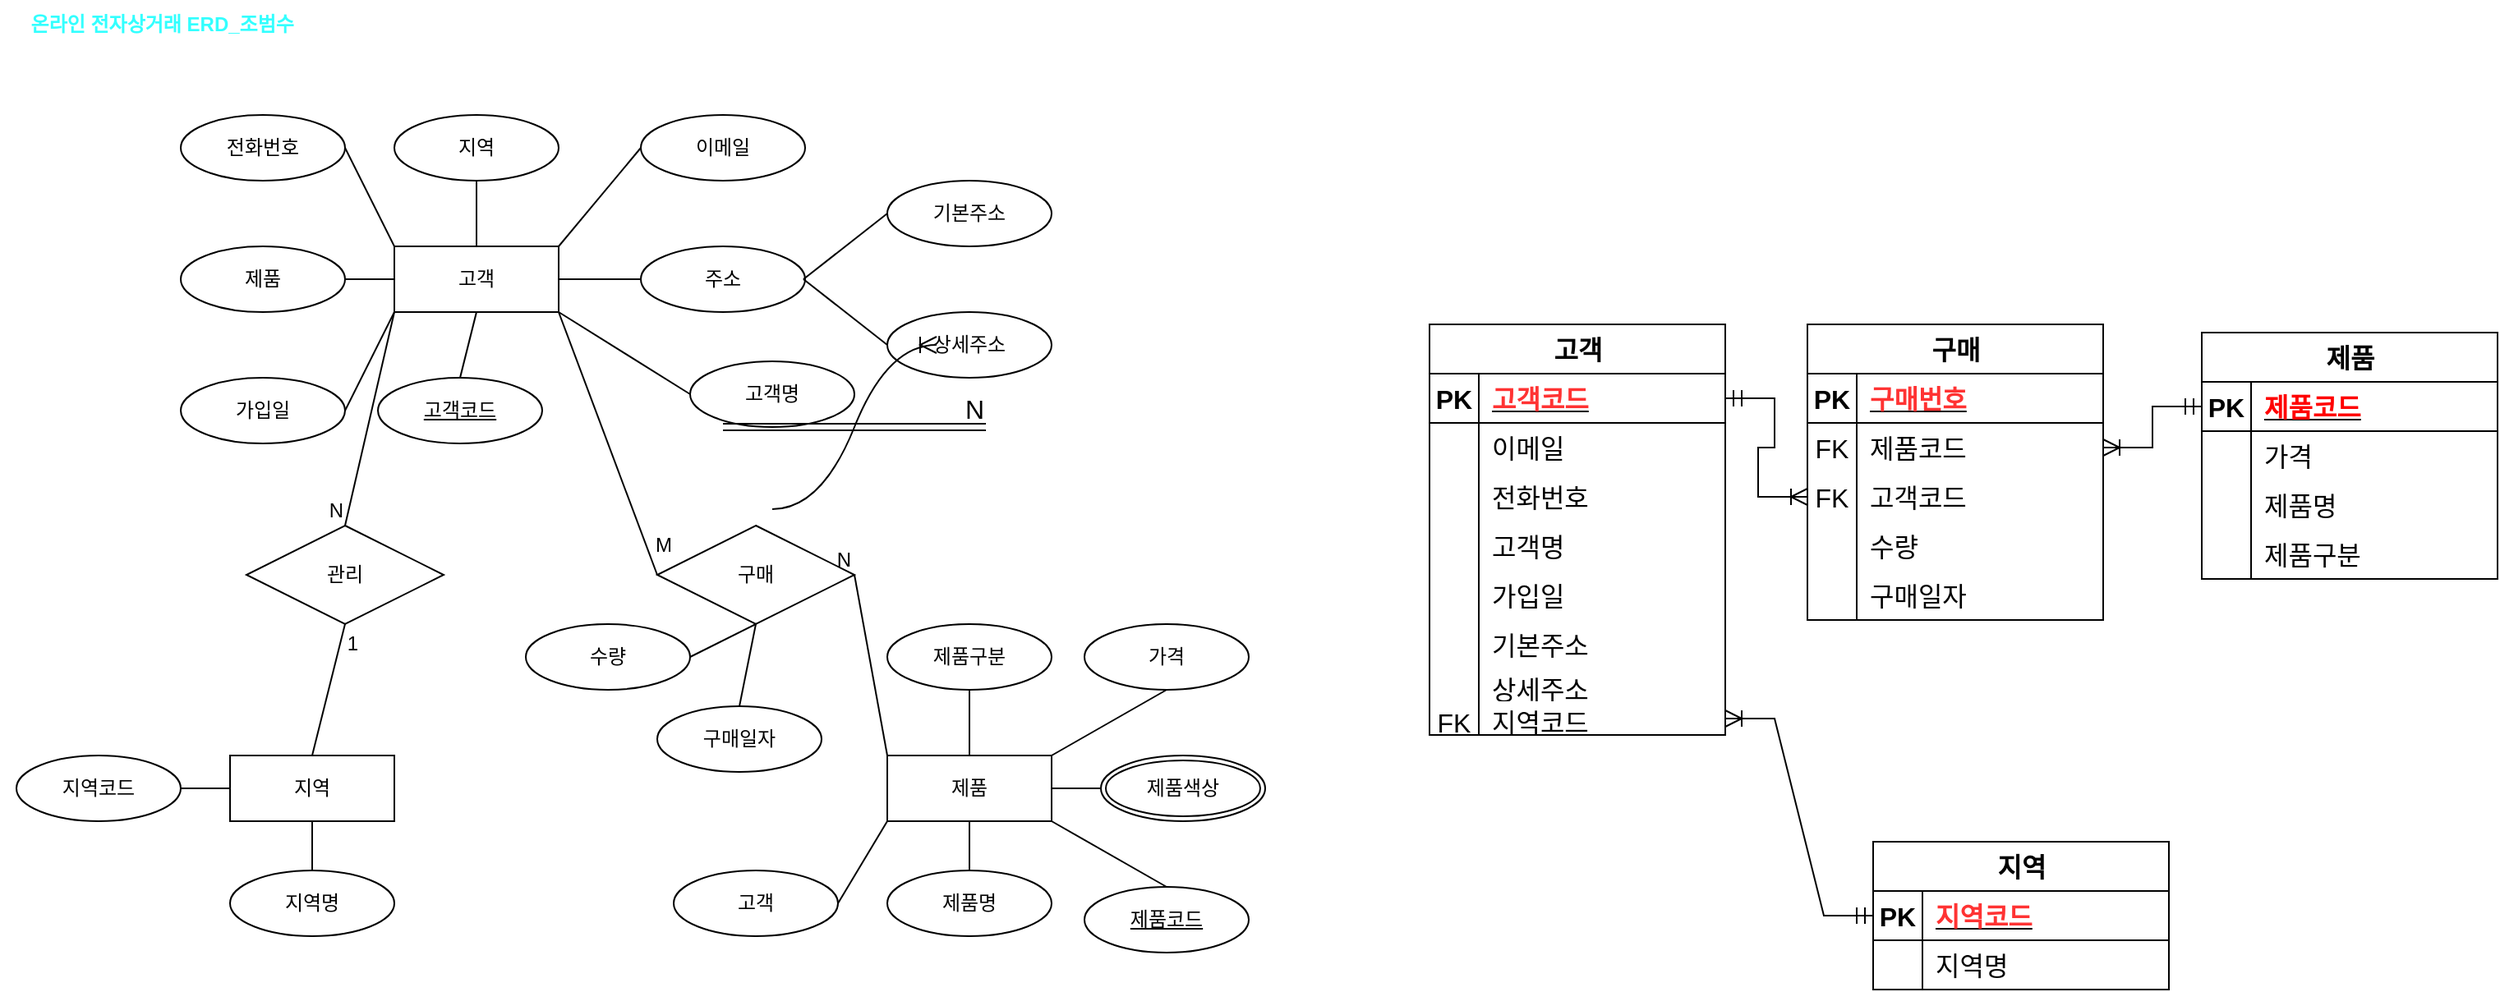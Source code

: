 <mxfile version="22.1.16" type="github">
  <diagram name="페이지-1" id="T6XdV0x8x1hEwgSM4rQ8">
    <mxGraphModel dx="874" dy="974" grid="1" gridSize="10" guides="1" tooltips="1" connect="1" arrows="1" fold="1" page="1" pageScale="1" pageWidth="1390" pageHeight="980" math="0" shadow="0">
      <root>
        <mxCell id="0" />
        <mxCell id="1" parent="0" />
        <mxCell id="AcpZplOeB1g9L8UyIjfG-28" value="제품" style="whiteSpace=wrap;html=1;align=center;" parent="1" vertex="1">
          <mxGeometry x="550" y="470" width="100" height="40" as="geometry" />
        </mxCell>
        <mxCell id="AcpZplOeB1g9L8UyIjfG-29" value="가입일" style="ellipse;whiteSpace=wrap;html=1;align=center;" parent="1" vertex="1">
          <mxGeometry x="120" y="240" width="100" height="40" as="geometry" />
        </mxCell>
        <mxCell id="AcpZplOeB1g9L8UyIjfG-31" value="고객" style="whiteSpace=wrap;html=1;align=center;" parent="1" vertex="1">
          <mxGeometry x="250" y="160" width="100" height="40" as="geometry" />
        </mxCell>
        <mxCell id="AcpZplOeB1g9L8UyIjfG-32" value="지역" style="whiteSpace=wrap;html=1;align=center;" parent="1" vertex="1">
          <mxGeometry x="150" y="470" width="100" height="40" as="geometry" />
        </mxCell>
        <mxCell id="AcpZplOeB1g9L8UyIjfG-39" value="주소" style="ellipse;whiteSpace=wrap;html=1;align=center;" parent="1" vertex="1">
          <mxGeometry x="400" y="160" width="100" height="40" as="geometry" />
        </mxCell>
        <mxCell id="AcpZplOeB1g9L8UyIjfG-40" value="이메일" style="ellipse;whiteSpace=wrap;html=1;align=center;" parent="1" vertex="1">
          <mxGeometry x="400" y="80" width="100" height="40" as="geometry" />
        </mxCell>
        <mxCell id="AcpZplOeB1g9L8UyIjfG-41" value="고객명" style="ellipse;whiteSpace=wrap;html=1;align=center;" parent="1" vertex="1">
          <mxGeometry x="430" y="230" width="100" height="40" as="geometry" />
        </mxCell>
        <mxCell id="AcpZplOeB1g9L8UyIjfG-43" value="전화번호" style="ellipse;whiteSpace=wrap;html=1;align=center;" parent="1" vertex="1">
          <mxGeometry x="120" y="80" width="100" height="40" as="geometry" />
        </mxCell>
        <mxCell id="AcpZplOeB1g9L8UyIjfG-46" value="제품명" style="ellipse;whiteSpace=wrap;html=1;align=center;" parent="1" vertex="1">
          <mxGeometry x="550" y="540" width="100" height="40" as="geometry" />
        </mxCell>
        <mxCell id="AcpZplOeB1g9L8UyIjfG-47" value="제품구분" style="ellipse;whiteSpace=wrap;html=1;align=center;" parent="1" vertex="1">
          <mxGeometry x="550" y="390" width="100" height="40" as="geometry" />
        </mxCell>
        <mxCell id="AcpZplOeB1g9L8UyIjfG-49" value="지역코드" style="ellipse;whiteSpace=wrap;html=1;align=center;" parent="1" vertex="1">
          <mxGeometry x="20" y="470" width="100" height="40" as="geometry" />
        </mxCell>
        <mxCell id="AcpZplOeB1g9L8UyIjfG-50" value="지역명" style="ellipse;whiteSpace=wrap;html=1;align=center;" parent="1" vertex="1">
          <mxGeometry x="150" y="540" width="100" height="40" as="geometry" />
        </mxCell>
        <mxCell id="AcpZplOeB1g9L8UyIjfG-51" value="고객코드" style="ellipse;whiteSpace=wrap;html=1;align=center;fontStyle=4;" parent="1" vertex="1">
          <mxGeometry x="240" y="240" width="100" height="40" as="geometry" />
        </mxCell>
        <mxCell id="AcpZplOeB1g9L8UyIjfG-53" value="제품코드" style="ellipse;whiteSpace=wrap;html=1;align=center;fontStyle=4;" parent="1" vertex="1">
          <mxGeometry x="670" y="550" width="100" height="40" as="geometry" />
        </mxCell>
        <mxCell id="AcpZplOeB1g9L8UyIjfG-54" value="상세주소" style="ellipse;whiteSpace=wrap;html=1;align=center;" parent="1" vertex="1">
          <mxGeometry x="550" y="200" width="100" height="40" as="geometry" />
        </mxCell>
        <mxCell id="AcpZplOeB1g9L8UyIjfG-55" value="기본주소" style="ellipse;whiteSpace=wrap;html=1;align=center;" parent="1" vertex="1">
          <mxGeometry x="550" y="120" width="100" height="40" as="geometry" />
        </mxCell>
        <mxCell id="AcpZplOeB1g9L8UyIjfG-58" value="" style="endArrow=none;html=1;rounded=0;entryX=0;entryY=0.5;entryDx=0;entryDy=0;" parent="1" target="AcpZplOeB1g9L8UyIjfG-40" edge="1">
          <mxGeometry width="50" height="50" relative="1" as="geometry">
            <mxPoint x="350" y="160" as="sourcePoint" />
            <mxPoint x="400" y="110" as="targetPoint" />
          </mxGeometry>
        </mxCell>
        <mxCell id="AcpZplOeB1g9L8UyIjfG-60" value="" style="endArrow=none;html=1;rounded=0;entryX=0;entryY=0.5;entryDx=0;entryDy=0;" parent="1" target="AcpZplOeB1g9L8UyIjfG-55" edge="1">
          <mxGeometry width="50" height="50" relative="1" as="geometry">
            <mxPoint x="499" y="180" as="sourcePoint" />
            <mxPoint x="549" y="130" as="targetPoint" />
          </mxGeometry>
        </mxCell>
        <mxCell id="AcpZplOeB1g9L8UyIjfG-61" value="" style="endArrow=none;html=1;rounded=0;entryX=0;entryY=0.5;entryDx=0;entryDy=0;" parent="1" target="AcpZplOeB1g9L8UyIjfG-54" edge="1">
          <mxGeometry width="50" height="50" relative="1" as="geometry">
            <mxPoint x="499" y="180" as="sourcePoint" />
            <mxPoint x="549" y="130" as="targetPoint" />
          </mxGeometry>
        </mxCell>
        <mxCell id="AcpZplOeB1g9L8UyIjfG-62" value="" style="endArrow=none;html=1;rounded=0;entryX=0;entryY=0.5;entryDx=0;entryDy=0;" parent="1" target="AcpZplOeB1g9L8UyIjfG-41" edge="1">
          <mxGeometry width="50" height="50" relative="1" as="geometry">
            <mxPoint x="350" y="200" as="sourcePoint" />
            <mxPoint x="400" y="150" as="targetPoint" />
          </mxGeometry>
        </mxCell>
        <mxCell id="AcpZplOeB1g9L8UyIjfG-63" value="" style="endArrow=none;html=1;rounded=0;exitX=0.5;exitY=0;exitDx=0;exitDy=0;" parent="1" source="AcpZplOeB1g9L8UyIjfG-51" edge="1">
          <mxGeometry width="50" height="50" relative="1" as="geometry">
            <mxPoint x="250" y="250" as="sourcePoint" />
            <mxPoint x="300" y="200" as="targetPoint" />
          </mxGeometry>
        </mxCell>
        <mxCell id="AcpZplOeB1g9L8UyIjfG-64" value="" style="endArrow=none;html=1;rounded=0;entryX=0;entryY=0.5;entryDx=0;entryDy=0;" parent="1" target="AcpZplOeB1g9L8UyIjfG-39" edge="1">
          <mxGeometry width="50" height="50" relative="1" as="geometry">
            <mxPoint x="350" y="180" as="sourcePoint" />
            <mxPoint x="350" y="110" as="targetPoint" />
          </mxGeometry>
        </mxCell>
        <mxCell id="AcpZplOeB1g9L8UyIjfG-65" value="" style="endArrow=none;html=1;rounded=0;exitX=1;exitY=0.5;exitDx=0;exitDy=0;" parent="1" source="AcpZplOeB1g9L8UyIjfG-29" edge="1">
          <mxGeometry width="50" height="50" relative="1" as="geometry">
            <mxPoint x="200" y="250" as="sourcePoint" />
            <mxPoint x="250" y="200" as="targetPoint" />
          </mxGeometry>
        </mxCell>
        <mxCell id="AcpZplOeB1g9L8UyIjfG-66" value="" style="endArrow=none;html=1;rounded=0;entryX=1;entryY=0.5;entryDx=0;entryDy=0;" parent="1" target="AcpZplOeB1g9L8UyIjfG-43" edge="1">
          <mxGeometry width="50" height="50" relative="1" as="geometry">
            <mxPoint x="250" y="160" as="sourcePoint" />
            <mxPoint x="240" y="130" as="targetPoint" />
          </mxGeometry>
        </mxCell>
        <mxCell id="AcpZplOeB1g9L8UyIjfG-67" value="" style="endArrow=none;html=1;rounded=0;entryX=0;entryY=0.5;entryDx=0;entryDy=0;" parent="1" target="AcpZplOeB1g9L8UyIjfG-32" edge="1">
          <mxGeometry width="50" height="50" relative="1" as="geometry">
            <mxPoint x="120" y="490" as="sourcePoint" />
            <mxPoint x="170" y="440" as="targetPoint" />
          </mxGeometry>
        </mxCell>
        <mxCell id="AcpZplOeB1g9L8UyIjfG-68" value="" style="endArrow=none;html=1;rounded=0;entryX=0.5;entryY=1;entryDx=0;entryDy=0;" parent="1" target="AcpZplOeB1g9L8UyIjfG-32" edge="1">
          <mxGeometry width="50" height="50" relative="1" as="geometry">
            <mxPoint x="200" y="540" as="sourcePoint" />
            <mxPoint x="250" y="490" as="targetPoint" />
          </mxGeometry>
        </mxCell>
        <mxCell id="AcpZplOeB1g9L8UyIjfG-69" value="" style="endArrow=none;html=1;rounded=0;exitX=0.5;exitY=0;exitDx=0;exitDy=0;" parent="1" source="AcpZplOeB1g9L8UyIjfG-28" edge="1">
          <mxGeometry width="50" height="50" relative="1" as="geometry">
            <mxPoint x="550" y="480" as="sourcePoint" />
            <mxPoint x="600" y="430" as="targetPoint" />
          </mxGeometry>
        </mxCell>
        <mxCell id="AcpZplOeB1g9L8UyIjfG-70" value="" style="endArrow=none;html=1;rounded=0;exitX=0.5;exitY=0;exitDx=0;exitDy=0;" parent="1" source="AcpZplOeB1g9L8UyIjfG-46" edge="1">
          <mxGeometry width="50" height="50" relative="1" as="geometry">
            <mxPoint x="550" y="560" as="sourcePoint" />
            <mxPoint x="600" y="510" as="targetPoint" />
          </mxGeometry>
        </mxCell>
        <mxCell id="AcpZplOeB1g9L8UyIjfG-71" value="" style="endArrow=none;html=1;rounded=0;exitX=0.5;exitY=0;exitDx=0;exitDy=0;entryX=1;entryY=1;entryDx=0;entryDy=0;" parent="1" source="AcpZplOeB1g9L8UyIjfG-53" target="AcpZplOeB1g9L8UyIjfG-28" edge="1">
          <mxGeometry width="50" height="50" relative="1" as="geometry">
            <mxPoint x="500" y="540" as="sourcePoint" />
            <mxPoint x="550" y="490" as="targetPoint" />
          </mxGeometry>
        </mxCell>
        <mxCell id="AcpZplOeB1g9L8UyIjfG-72" value="" style="endArrow=none;html=1;rounded=0;entryX=0;entryY=0.5;entryDx=0;entryDy=0;" parent="1" edge="1">
          <mxGeometry width="50" height="50" relative="1" as="geometry">
            <mxPoint x="650" y="490" as="sourcePoint" />
            <mxPoint x="680" y="490" as="targetPoint" />
          </mxGeometry>
        </mxCell>
        <mxCell id="AcpZplOeB1g9L8UyIjfG-73" value="고객" style="ellipse;whiteSpace=wrap;html=1;align=center;" parent="1" vertex="1">
          <mxGeometry x="420" y="540" width="100" height="40" as="geometry" />
        </mxCell>
        <mxCell id="AcpZplOeB1g9L8UyIjfG-74" value="가격" style="ellipse;whiteSpace=wrap;html=1;align=center;" parent="1" vertex="1">
          <mxGeometry x="670" y="390" width="100" height="40" as="geometry" />
        </mxCell>
        <mxCell id="AcpZplOeB1g9L8UyIjfG-75" value="" style="endArrow=none;html=1;rounded=0;exitX=1;exitY=0.5;exitDx=0;exitDy=0;" parent="1" source="AcpZplOeB1g9L8UyIjfG-73" edge="1">
          <mxGeometry width="50" height="50" relative="1" as="geometry">
            <mxPoint x="500" y="560" as="sourcePoint" />
            <mxPoint x="550" y="510" as="targetPoint" />
          </mxGeometry>
        </mxCell>
        <mxCell id="AcpZplOeB1g9L8UyIjfG-76" value="" style="endArrow=none;html=1;rounded=0;entryX=0.5;entryY=1;entryDx=0;entryDy=0;" parent="1" target="AcpZplOeB1g9L8UyIjfG-74" edge="1">
          <mxGeometry width="50" height="50" relative="1" as="geometry">
            <mxPoint x="650" y="470" as="sourcePoint" />
            <mxPoint x="700" y="420" as="targetPoint" />
          </mxGeometry>
        </mxCell>
        <mxCell id="AcpZplOeB1g9L8UyIjfG-77" value="제품" style="ellipse;whiteSpace=wrap;html=1;align=center;" parent="1" vertex="1">
          <mxGeometry x="120" y="160" width="100" height="40" as="geometry" />
        </mxCell>
        <mxCell id="AcpZplOeB1g9L8UyIjfG-78" value="" style="endArrow=none;html=1;rounded=0;entryX=0;entryY=0.5;entryDx=0;entryDy=0;exitX=1;exitY=0.5;exitDx=0;exitDy=0;" parent="1" source="AcpZplOeB1g9L8UyIjfG-77" target="AcpZplOeB1g9L8UyIjfG-31" edge="1">
          <mxGeometry width="50" height="50" relative="1" as="geometry">
            <mxPoint x="490" y="410" as="sourcePoint" />
            <mxPoint x="540" y="360" as="targetPoint" />
          </mxGeometry>
        </mxCell>
        <mxCell id="AcpZplOeB1g9L8UyIjfG-79" value="제품색상" style="ellipse;shape=doubleEllipse;margin=3;whiteSpace=wrap;html=1;align=center;" parent="1" vertex="1">
          <mxGeometry x="680" y="470" width="100" height="40" as="geometry" />
        </mxCell>
        <mxCell id="AcpZplOeB1g9L8UyIjfG-80" value="" style="endArrow=none;html=1;rounded=0;entryX=0.5;entryY=1;entryDx=0;entryDy=0;" parent="1" target="AcpZplOeB1g9L8UyIjfG-38" edge="1">
          <mxGeometry width="50" height="50" relative="1" as="geometry">
            <mxPoint x="300" y="160" as="sourcePoint" />
            <mxPoint x="300" y="120" as="targetPoint" />
          </mxGeometry>
        </mxCell>
        <mxCell id="AcpZplOeB1g9L8UyIjfG-38" value="지역" style="ellipse;whiteSpace=wrap;html=1;align=center;" parent="1" vertex="1">
          <mxGeometry x="250" y="80" width="100" height="40" as="geometry" />
        </mxCell>
        <mxCell id="AcpZplOeB1g9L8UyIjfG-81" value="구매" style="shape=rhombus;perimeter=rhombusPerimeter;whiteSpace=wrap;html=1;align=center;" parent="1" vertex="1">
          <mxGeometry x="410" y="330" width="120" height="60" as="geometry" />
        </mxCell>
        <mxCell id="AcpZplOeB1g9L8UyIjfG-89" value="관리" style="shape=rhombus;perimeter=rhombusPerimeter;whiteSpace=wrap;html=1;align=center;" parent="1" vertex="1">
          <mxGeometry x="160" y="330" width="120" height="60" as="geometry" />
        </mxCell>
        <mxCell id="AcpZplOeB1g9L8UyIjfG-90" value="" style="endArrow=none;html=1;rounded=0;entryX=0.5;entryY=0;entryDx=0;entryDy=0;" parent="1" edge="1">
          <mxGeometry relative="1" as="geometry">
            <mxPoint x="350" y="200" as="sourcePoint" />
            <mxPoint x="410" y="360" as="targetPoint" />
          </mxGeometry>
        </mxCell>
        <mxCell id="AcpZplOeB1g9L8UyIjfG-91" value="M" style="resizable=0;html=1;whiteSpace=wrap;align=right;verticalAlign=bottom;" parent="AcpZplOeB1g9L8UyIjfG-90" connectable="0" vertex="1">
          <mxGeometry x="1" relative="1" as="geometry">
            <mxPoint x="10" y="-10" as="offset" />
          </mxGeometry>
        </mxCell>
        <mxCell id="AcpZplOeB1g9L8UyIjfG-93" value="" style="endArrow=none;html=1;rounded=0;entryX=1;entryY=0.5;entryDx=0;entryDy=0;exitX=0;exitY=0;exitDx=0;exitDy=0;" parent="1" source="AcpZplOeB1g9L8UyIjfG-28" target="AcpZplOeB1g9L8UyIjfG-81" edge="1">
          <mxGeometry relative="1" as="geometry">
            <mxPoint x="360" y="440" as="sourcePoint" />
            <mxPoint x="520" y="440" as="targetPoint" />
          </mxGeometry>
        </mxCell>
        <mxCell id="AcpZplOeB1g9L8UyIjfG-94" value="N" style="resizable=0;html=1;whiteSpace=wrap;align=right;verticalAlign=bottom;" parent="AcpZplOeB1g9L8UyIjfG-93" connectable="0" vertex="1">
          <mxGeometry x="1" relative="1" as="geometry" />
        </mxCell>
        <mxCell id="AcpZplOeB1g9L8UyIjfG-96" value="" style="endArrow=none;html=1;rounded=0;exitX=0.5;exitY=1;exitDx=0;exitDy=0;entryX=0.5;entryY=0;entryDx=0;entryDy=0;" parent="1" source="AcpZplOeB1g9L8UyIjfG-89" target="AcpZplOeB1g9L8UyIjfG-32" edge="1">
          <mxGeometry relative="1" as="geometry">
            <mxPoint x="290" y="440" as="sourcePoint" />
            <mxPoint x="450" y="440" as="targetPoint" />
          </mxGeometry>
        </mxCell>
        <mxCell id="AcpZplOeB1g9L8UyIjfG-97" value="1" style="resizable=0;html=1;whiteSpace=wrap;align=right;verticalAlign=bottom;" parent="AcpZplOeB1g9L8UyIjfG-96" connectable="0" vertex="1">
          <mxGeometry x="1" relative="1" as="geometry">
            <mxPoint x="30" y="-60" as="offset" />
          </mxGeometry>
        </mxCell>
        <mxCell id="AcpZplOeB1g9L8UyIjfG-100" value="" style="endArrow=none;html=1;rounded=0;exitX=0.5;exitY=0;exitDx=0;exitDy=0;entryX=0;entryY=1;entryDx=0;entryDy=0;" parent="1" source="AcpZplOeB1g9L8UyIjfG-89" target="AcpZplOeB1g9L8UyIjfG-31" edge="1">
          <mxGeometry relative="1" as="geometry">
            <mxPoint x="290" y="440" as="sourcePoint" />
            <mxPoint x="450" y="440" as="targetPoint" />
          </mxGeometry>
        </mxCell>
        <mxCell id="AcpZplOeB1g9L8UyIjfG-101" value="N" style="resizable=0;html=1;whiteSpace=wrap;align=right;verticalAlign=bottom;" parent="AcpZplOeB1g9L8UyIjfG-100" connectable="0" vertex="1">
          <mxGeometry x="1" relative="1" as="geometry">
            <mxPoint x="-30" y="130" as="offset" />
          </mxGeometry>
        </mxCell>
        <mxCell id="AcpZplOeB1g9L8UyIjfG-102" value="구매일자" style="ellipse;whiteSpace=wrap;html=1;align=center;" parent="1" vertex="1">
          <mxGeometry x="410" y="440" width="100" height="40" as="geometry" />
        </mxCell>
        <mxCell id="AcpZplOeB1g9L8UyIjfG-106" style="edgeStyle=orthogonalEdgeStyle;rounded=0;orthogonalLoop=1;jettySize=auto;html=1;exitX=0.5;exitY=1;exitDx=0;exitDy=0;" parent="1" source="AcpZplOeB1g9L8UyIjfG-103" edge="1">
          <mxGeometry relative="1" as="geometry">
            <mxPoint x="380" y="430" as="targetPoint" />
          </mxGeometry>
        </mxCell>
        <mxCell id="AcpZplOeB1g9L8UyIjfG-103" value="수량" style="ellipse;whiteSpace=wrap;html=1;align=center;" parent="1" vertex="1">
          <mxGeometry x="330" y="390" width="100" height="40" as="geometry" />
        </mxCell>
        <mxCell id="AcpZplOeB1g9L8UyIjfG-104" value="" style="endArrow=none;html=1;rounded=0;entryX=0.5;entryY=1;entryDx=0;entryDy=0;exitX=1;exitY=0.5;exitDx=0;exitDy=0;" parent="1" source="AcpZplOeB1g9L8UyIjfG-103" target="AcpZplOeB1g9L8UyIjfG-81" edge="1">
          <mxGeometry width="50" height="50" relative="1" as="geometry">
            <mxPoint x="420" y="400" as="sourcePoint" />
            <mxPoint x="460" y="410" as="targetPoint" />
          </mxGeometry>
        </mxCell>
        <mxCell id="AcpZplOeB1g9L8UyIjfG-105" value="" style="endArrow=none;html=1;rounded=0;exitX=0.5;exitY=0;exitDx=0;exitDy=0;" parent="1" source="AcpZplOeB1g9L8UyIjfG-102" edge="1">
          <mxGeometry width="50" height="50" relative="1" as="geometry">
            <mxPoint x="430" y="410" as="sourcePoint" />
            <mxPoint x="470" y="390" as="targetPoint" />
          </mxGeometry>
        </mxCell>
        <mxCell id="AcpZplOeB1g9L8UyIjfG-108" value="" style="resizable=0;html=1;whiteSpace=wrap;align=right;verticalAlign=bottom;" parent="1" connectable="0" vertex="1">
          <mxGeometry x="259.996" y="339.996" as="geometry">
            <mxPoint x="-206" y="-234" as="offset" />
          </mxGeometry>
        </mxCell>
        <mxCell id="AcpZplOeB1g9L8UyIjfG-109" value="&lt;b&gt;&lt;font color=&quot;#33ffff&quot;&gt;온라인 전자상거래 ERD_조범수&amp;nbsp;&lt;/font&gt;&lt;/b&gt;" style="text;html=1;align=center;verticalAlign=middle;resizable=0;points=[];autosize=1;strokeColor=none;fillColor=none;" parent="1" vertex="1">
          <mxGeometry x="10" y="10" width="200" height="30" as="geometry" />
        </mxCell>
        <mxCell id="ezrU08nuB66AEn2tiLmI-1" value="고객" style="shape=table;startSize=30;container=1;collapsible=1;childLayout=tableLayout;fixedRows=1;rowLines=0;fontStyle=1;align=center;resizeLast=1;html=1;fontSize=16;" vertex="1" parent="1">
          <mxGeometry x="880" y="207.5" width="180" height="250" as="geometry" />
        </mxCell>
        <mxCell id="ezrU08nuB66AEn2tiLmI-2" value="" style="shape=tableRow;horizontal=0;startSize=0;swimlaneHead=0;swimlaneBody=0;fillColor=none;collapsible=0;dropTarget=0;points=[[0,0.5],[1,0.5]];portConstraint=eastwest;top=0;left=0;right=0;bottom=1;fontSize=16;" vertex="1" parent="ezrU08nuB66AEn2tiLmI-1">
          <mxGeometry y="30" width="180" height="30" as="geometry" />
        </mxCell>
        <mxCell id="ezrU08nuB66AEn2tiLmI-3" value="PK" style="shape=partialRectangle;connectable=0;fillColor=none;top=0;left=0;bottom=0;right=0;fontStyle=1;overflow=hidden;whiteSpace=wrap;html=1;fontSize=16;" vertex="1" parent="ezrU08nuB66AEn2tiLmI-2">
          <mxGeometry width="30" height="30" as="geometry">
            <mxRectangle width="30" height="30" as="alternateBounds" />
          </mxGeometry>
        </mxCell>
        <mxCell id="ezrU08nuB66AEn2tiLmI-4" value="&lt;font color=&quot;#ff3333&quot;&gt;고객코드&lt;/font&gt;" style="shape=partialRectangle;connectable=0;fillColor=none;top=0;left=0;bottom=0;right=0;align=left;spacingLeft=6;fontStyle=5;overflow=hidden;whiteSpace=wrap;html=1;fontSize=16;" vertex="1" parent="ezrU08nuB66AEn2tiLmI-2">
          <mxGeometry x="30" width="150" height="30" as="geometry">
            <mxRectangle width="150" height="30" as="alternateBounds" />
          </mxGeometry>
        </mxCell>
        <mxCell id="ezrU08nuB66AEn2tiLmI-5" value="" style="shape=tableRow;horizontal=0;startSize=0;swimlaneHead=0;swimlaneBody=0;fillColor=none;collapsible=0;dropTarget=0;points=[[0,0.5],[1,0.5]];portConstraint=eastwest;top=0;left=0;right=0;bottom=0;fontSize=16;" vertex="1" parent="ezrU08nuB66AEn2tiLmI-1">
          <mxGeometry y="60" width="180" height="30" as="geometry" />
        </mxCell>
        <mxCell id="ezrU08nuB66AEn2tiLmI-6" value="" style="shape=partialRectangle;connectable=0;fillColor=none;top=0;left=0;bottom=0;right=0;editable=1;overflow=hidden;whiteSpace=wrap;html=1;fontSize=16;" vertex="1" parent="ezrU08nuB66AEn2tiLmI-5">
          <mxGeometry width="30" height="30" as="geometry">
            <mxRectangle width="30" height="30" as="alternateBounds" />
          </mxGeometry>
        </mxCell>
        <mxCell id="ezrU08nuB66AEn2tiLmI-7" value="이메일" style="shape=partialRectangle;connectable=0;fillColor=none;top=0;left=0;bottom=0;right=0;align=left;spacingLeft=6;overflow=hidden;whiteSpace=wrap;html=1;fontSize=16;" vertex="1" parent="ezrU08nuB66AEn2tiLmI-5">
          <mxGeometry x="30" width="150" height="30" as="geometry">
            <mxRectangle width="150" height="30" as="alternateBounds" />
          </mxGeometry>
        </mxCell>
        <mxCell id="ezrU08nuB66AEn2tiLmI-8" value="" style="shape=tableRow;horizontal=0;startSize=0;swimlaneHead=0;swimlaneBody=0;fillColor=none;collapsible=0;dropTarget=0;points=[[0,0.5],[1,0.5]];portConstraint=eastwest;top=0;left=0;right=0;bottom=0;fontSize=16;" vertex="1" parent="ezrU08nuB66AEn2tiLmI-1">
          <mxGeometry y="90" width="180" height="30" as="geometry" />
        </mxCell>
        <mxCell id="ezrU08nuB66AEn2tiLmI-9" value="" style="shape=partialRectangle;connectable=0;fillColor=none;top=0;left=0;bottom=0;right=0;editable=1;overflow=hidden;whiteSpace=wrap;html=1;fontSize=16;" vertex="1" parent="ezrU08nuB66AEn2tiLmI-8">
          <mxGeometry width="30" height="30" as="geometry">
            <mxRectangle width="30" height="30" as="alternateBounds" />
          </mxGeometry>
        </mxCell>
        <mxCell id="ezrU08nuB66AEn2tiLmI-10" value="전화번호" style="shape=partialRectangle;connectable=0;fillColor=none;top=0;left=0;bottom=0;right=0;align=left;spacingLeft=6;overflow=hidden;whiteSpace=wrap;html=1;fontSize=16;" vertex="1" parent="ezrU08nuB66AEn2tiLmI-8">
          <mxGeometry x="30" width="150" height="30" as="geometry">
            <mxRectangle width="150" height="30" as="alternateBounds" />
          </mxGeometry>
        </mxCell>
        <mxCell id="ezrU08nuB66AEn2tiLmI-11" value="" style="shape=tableRow;horizontal=0;startSize=0;swimlaneHead=0;swimlaneBody=0;fillColor=none;collapsible=0;dropTarget=0;points=[[0,0.5],[1,0.5]];portConstraint=eastwest;top=0;left=0;right=0;bottom=0;fontSize=16;" vertex="1" parent="ezrU08nuB66AEn2tiLmI-1">
          <mxGeometry y="120" width="180" height="30" as="geometry" />
        </mxCell>
        <mxCell id="ezrU08nuB66AEn2tiLmI-12" value="" style="shape=partialRectangle;connectable=0;fillColor=none;top=0;left=0;bottom=0;right=0;editable=1;overflow=hidden;whiteSpace=wrap;html=1;fontSize=16;" vertex="1" parent="ezrU08nuB66AEn2tiLmI-11">
          <mxGeometry width="30" height="30" as="geometry">
            <mxRectangle width="30" height="30" as="alternateBounds" />
          </mxGeometry>
        </mxCell>
        <mxCell id="ezrU08nuB66AEn2tiLmI-13" value="고객명" style="shape=partialRectangle;connectable=0;fillColor=none;top=0;left=0;bottom=0;right=0;align=left;spacingLeft=6;overflow=hidden;whiteSpace=wrap;html=1;fontSize=16;" vertex="1" parent="ezrU08nuB66AEn2tiLmI-11">
          <mxGeometry x="30" width="150" height="30" as="geometry">
            <mxRectangle width="150" height="30" as="alternateBounds" />
          </mxGeometry>
        </mxCell>
        <mxCell id="ezrU08nuB66AEn2tiLmI-27" value="" style="shape=tableRow;horizontal=0;startSize=0;swimlaneHead=0;swimlaneBody=0;fillColor=none;collapsible=0;dropTarget=0;points=[[0,0.5],[1,0.5]];portConstraint=eastwest;top=0;left=0;right=0;bottom=0;fontSize=16;" vertex="1" parent="ezrU08nuB66AEn2tiLmI-1">
          <mxGeometry y="150" width="180" height="30" as="geometry" />
        </mxCell>
        <mxCell id="ezrU08nuB66AEn2tiLmI-28" value="" style="shape=partialRectangle;connectable=0;fillColor=none;top=0;left=0;bottom=0;right=0;editable=1;overflow=hidden;whiteSpace=wrap;html=1;fontSize=16;" vertex="1" parent="ezrU08nuB66AEn2tiLmI-27">
          <mxGeometry width="30" height="30" as="geometry">
            <mxRectangle width="30" height="30" as="alternateBounds" />
          </mxGeometry>
        </mxCell>
        <mxCell id="ezrU08nuB66AEn2tiLmI-29" value="가입일" style="shape=partialRectangle;connectable=0;fillColor=none;top=0;left=0;bottom=0;right=0;align=left;spacingLeft=6;overflow=hidden;whiteSpace=wrap;html=1;fontSize=16;" vertex="1" parent="ezrU08nuB66AEn2tiLmI-27">
          <mxGeometry x="30" width="150" height="30" as="geometry">
            <mxRectangle width="150" height="30" as="alternateBounds" />
          </mxGeometry>
        </mxCell>
        <mxCell id="ezrU08nuB66AEn2tiLmI-30" value="" style="shape=tableRow;horizontal=0;startSize=0;swimlaneHead=0;swimlaneBody=0;fillColor=none;collapsible=0;dropTarget=0;points=[[0,0.5],[1,0.5]];portConstraint=eastwest;top=0;left=0;right=0;bottom=0;fontSize=16;" vertex="1" parent="ezrU08nuB66AEn2tiLmI-1">
          <mxGeometry y="180" width="180" height="30" as="geometry" />
        </mxCell>
        <mxCell id="ezrU08nuB66AEn2tiLmI-31" value="" style="shape=partialRectangle;connectable=0;fillColor=none;top=0;left=0;bottom=0;right=0;editable=1;overflow=hidden;whiteSpace=wrap;html=1;fontSize=16;" vertex="1" parent="ezrU08nuB66AEn2tiLmI-30">
          <mxGeometry width="30" height="30" as="geometry">
            <mxRectangle width="30" height="30" as="alternateBounds" />
          </mxGeometry>
        </mxCell>
        <mxCell id="ezrU08nuB66AEn2tiLmI-32" value="기본주소" style="shape=partialRectangle;connectable=0;fillColor=none;top=0;left=0;bottom=0;right=0;align=left;spacingLeft=6;overflow=hidden;whiteSpace=wrap;html=1;fontSize=16;" vertex="1" parent="ezrU08nuB66AEn2tiLmI-30">
          <mxGeometry x="30" width="150" height="30" as="geometry">
            <mxRectangle width="150" height="30" as="alternateBounds" />
          </mxGeometry>
        </mxCell>
        <mxCell id="ezrU08nuB66AEn2tiLmI-33" value="" style="shape=tableRow;horizontal=0;startSize=0;swimlaneHead=0;swimlaneBody=0;fillColor=none;collapsible=0;dropTarget=0;points=[[0,0.5],[1,0.5]];portConstraint=eastwest;top=0;left=0;right=0;bottom=0;fontSize=16;" vertex="1" parent="ezrU08nuB66AEn2tiLmI-1">
          <mxGeometry y="210" width="180" height="20" as="geometry" />
        </mxCell>
        <mxCell id="ezrU08nuB66AEn2tiLmI-34" value="" style="shape=partialRectangle;connectable=0;fillColor=none;top=0;left=0;bottom=0;right=0;editable=1;overflow=hidden;whiteSpace=wrap;html=1;fontSize=16;" vertex="1" parent="ezrU08nuB66AEn2tiLmI-33">
          <mxGeometry width="30" height="20" as="geometry">
            <mxRectangle width="30" height="20" as="alternateBounds" />
          </mxGeometry>
        </mxCell>
        <mxCell id="ezrU08nuB66AEn2tiLmI-35" value="상세주소" style="shape=partialRectangle;connectable=0;fillColor=none;top=0;left=0;bottom=0;right=0;align=left;spacingLeft=6;overflow=hidden;whiteSpace=wrap;html=1;fontSize=16;" vertex="1" parent="ezrU08nuB66AEn2tiLmI-33">
          <mxGeometry x="30" width="150" height="20" as="geometry">
            <mxRectangle width="150" height="20" as="alternateBounds" />
          </mxGeometry>
        </mxCell>
        <mxCell id="ezrU08nuB66AEn2tiLmI-118" value="" style="shape=tableRow;horizontal=0;startSize=0;swimlaneHead=0;swimlaneBody=0;fillColor=none;collapsible=0;dropTarget=0;points=[[0,0.5],[1,0.5]];portConstraint=eastwest;top=0;left=0;right=0;bottom=0;fontSize=16;" vertex="1" parent="ezrU08nuB66AEn2tiLmI-1">
          <mxGeometry y="230" width="180" height="20" as="geometry" />
        </mxCell>
        <mxCell id="ezrU08nuB66AEn2tiLmI-119" value="FK" style="shape=partialRectangle;connectable=0;fillColor=none;top=0;left=0;bottom=0;right=0;editable=1;overflow=hidden;whiteSpace=wrap;html=1;fontSize=16;" vertex="1" parent="ezrU08nuB66AEn2tiLmI-118">
          <mxGeometry width="30" height="20" as="geometry">
            <mxRectangle width="30" height="20" as="alternateBounds" />
          </mxGeometry>
        </mxCell>
        <mxCell id="ezrU08nuB66AEn2tiLmI-120" value="지역코드" style="shape=partialRectangle;connectable=0;fillColor=none;top=0;left=0;bottom=0;right=0;align=left;spacingLeft=6;overflow=hidden;whiteSpace=wrap;html=1;fontSize=16;" vertex="1" parent="ezrU08nuB66AEn2tiLmI-118">
          <mxGeometry x="30" width="150" height="20" as="geometry">
            <mxRectangle width="150" height="20" as="alternateBounds" />
          </mxGeometry>
        </mxCell>
        <mxCell id="ezrU08nuB66AEn2tiLmI-49" value="제품" style="shape=table;startSize=30;container=1;collapsible=1;childLayout=tableLayout;fixedRows=1;rowLines=0;fontStyle=1;align=center;resizeLast=1;html=1;fontSize=16;" vertex="1" parent="1">
          <mxGeometry x="1350" y="212.5" width="180" height="150" as="geometry" />
        </mxCell>
        <mxCell id="ezrU08nuB66AEn2tiLmI-50" value="" style="shape=tableRow;horizontal=0;startSize=0;swimlaneHead=0;swimlaneBody=0;fillColor=none;collapsible=0;dropTarget=0;points=[[0,0.5],[1,0.5]];portConstraint=eastwest;top=0;left=0;right=0;bottom=1;fontSize=16;" vertex="1" parent="ezrU08nuB66AEn2tiLmI-49">
          <mxGeometry y="30" width="180" height="30" as="geometry" />
        </mxCell>
        <mxCell id="ezrU08nuB66AEn2tiLmI-51" value="PK" style="shape=partialRectangle;connectable=0;fillColor=none;top=0;left=0;bottom=0;right=0;fontStyle=1;overflow=hidden;whiteSpace=wrap;html=1;fontSize=16;" vertex="1" parent="ezrU08nuB66AEn2tiLmI-50">
          <mxGeometry width="30" height="30" as="geometry">
            <mxRectangle width="30" height="30" as="alternateBounds" />
          </mxGeometry>
        </mxCell>
        <mxCell id="ezrU08nuB66AEn2tiLmI-52" value="&lt;font color=&quot;#ff0000&quot;&gt;제품코드&lt;/font&gt;" style="shape=partialRectangle;connectable=0;fillColor=none;top=0;left=0;bottom=0;right=0;align=left;spacingLeft=6;fontStyle=5;overflow=hidden;whiteSpace=wrap;html=1;fontSize=16;" vertex="1" parent="ezrU08nuB66AEn2tiLmI-50">
          <mxGeometry x="30" width="150" height="30" as="geometry">
            <mxRectangle width="150" height="30" as="alternateBounds" />
          </mxGeometry>
        </mxCell>
        <mxCell id="ezrU08nuB66AEn2tiLmI-53" value="" style="shape=tableRow;horizontal=0;startSize=0;swimlaneHead=0;swimlaneBody=0;fillColor=none;collapsible=0;dropTarget=0;points=[[0,0.5],[1,0.5]];portConstraint=eastwest;top=0;left=0;right=0;bottom=0;fontSize=16;" vertex="1" parent="ezrU08nuB66AEn2tiLmI-49">
          <mxGeometry y="60" width="180" height="30" as="geometry" />
        </mxCell>
        <mxCell id="ezrU08nuB66AEn2tiLmI-54" value="" style="shape=partialRectangle;connectable=0;fillColor=none;top=0;left=0;bottom=0;right=0;editable=1;overflow=hidden;whiteSpace=wrap;html=1;fontSize=16;" vertex="1" parent="ezrU08nuB66AEn2tiLmI-53">
          <mxGeometry width="30" height="30" as="geometry">
            <mxRectangle width="30" height="30" as="alternateBounds" />
          </mxGeometry>
        </mxCell>
        <mxCell id="ezrU08nuB66AEn2tiLmI-55" value="가격" style="shape=partialRectangle;connectable=0;fillColor=none;top=0;left=0;bottom=0;right=0;align=left;spacingLeft=6;overflow=hidden;whiteSpace=wrap;html=1;fontSize=16;" vertex="1" parent="ezrU08nuB66AEn2tiLmI-53">
          <mxGeometry x="30" width="150" height="30" as="geometry">
            <mxRectangle width="150" height="30" as="alternateBounds" />
          </mxGeometry>
        </mxCell>
        <mxCell id="ezrU08nuB66AEn2tiLmI-56" value="" style="shape=tableRow;horizontal=0;startSize=0;swimlaneHead=0;swimlaneBody=0;fillColor=none;collapsible=0;dropTarget=0;points=[[0,0.5],[1,0.5]];portConstraint=eastwest;top=0;left=0;right=0;bottom=0;fontSize=16;" vertex="1" parent="ezrU08nuB66AEn2tiLmI-49">
          <mxGeometry y="90" width="180" height="30" as="geometry" />
        </mxCell>
        <mxCell id="ezrU08nuB66AEn2tiLmI-57" value="" style="shape=partialRectangle;connectable=0;fillColor=none;top=0;left=0;bottom=0;right=0;editable=1;overflow=hidden;whiteSpace=wrap;html=1;fontSize=16;" vertex="1" parent="ezrU08nuB66AEn2tiLmI-56">
          <mxGeometry width="30" height="30" as="geometry">
            <mxRectangle width="30" height="30" as="alternateBounds" />
          </mxGeometry>
        </mxCell>
        <mxCell id="ezrU08nuB66AEn2tiLmI-58" value="제품명" style="shape=partialRectangle;connectable=0;fillColor=none;top=0;left=0;bottom=0;right=0;align=left;spacingLeft=6;overflow=hidden;whiteSpace=wrap;html=1;fontSize=16;" vertex="1" parent="ezrU08nuB66AEn2tiLmI-56">
          <mxGeometry x="30" width="150" height="30" as="geometry">
            <mxRectangle width="150" height="30" as="alternateBounds" />
          </mxGeometry>
        </mxCell>
        <mxCell id="ezrU08nuB66AEn2tiLmI-59" value="" style="shape=tableRow;horizontal=0;startSize=0;swimlaneHead=0;swimlaneBody=0;fillColor=none;collapsible=0;dropTarget=0;points=[[0,0.5],[1,0.5]];portConstraint=eastwest;top=0;left=0;right=0;bottom=0;fontSize=16;" vertex="1" parent="ezrU08nuB66AEn2tiLmI-49">
          <mxGeometry y="120" width="180" height="30" as="geometry" />
        </mxCell>
        <mxCell id="ezrU08nuB66AEn2tiLmI-60" value="" style="shape=partialRectangle;connectable=0;fillColor=none;top=0;left=0;bottom=0;right=0;editable=1;overflow=hidden;whiteSpace=wrap;html=1;fontSize=16;" vertex="1" parent="ezrU08nuB66AEn2tiLmI-59">
          <mxGeometry width="30" height="30" as="geometry">
            <mxRectangle width="30" height="30" as="alternateBounds" />
          </mxGeometry>
        </mxCell>
        <mxCell id="ezrU08nuB66AEn2tiLmI-61" value="제품구분" style="shape=partialRectangle;connectable=0;fillColor=none;top=0;left=0;bottom=0;right=0;align=left;spacingLeft=6;overflow=hidden;whiteSpace=wrap;html=1;fontSize=16;" vertex="1" parent="ezrU08nuB66AEn2tiLmI-59">
          <mxGeometry x="30" width="150" height="30" as="geometry">
            <mxRectangle width="150" height="30" as="alternateBounds" />
          </mxGeometry>
        </mxCell>
        <mxCell id="ezrU08nuB66AEn2tiLmI-87" value="구매" style="shape=table;startSize=30;container=1;collapsible=1;childLayout=tableLayout;fixedRows=1;rowLines=0;fontStyle=1;align=center;resizeLast=1;html=1;fontSize=16;" vertex="1" parent="1">
          <mxGeometry x="1110" y="207.5" width="180" height="180" as="geometry" />
        </mxCell>
        <mxCell id="ezrU08nuB66AEn2tiLmI-88" value="" style="shape=tableRow;horizontal=0;startSize=0;swimlaneHead=0;swimlaneBody=0;fillColor=none;collapsible=0;dropTarget=0;points=[[0,0.5],[1,0.5]];portConstraint=eastwest;top=0;left=0;right=0;bottom=1;fontSize=16;" vertex="1" parent="ezrU08nuB66AEn2tiLmI-87">
          <mxGeometry y="30" width="180" height="30" as="geometry" />
        </mxCell>
        <mxCell id="ezrU08nuB66AEn2tiLmI-89" value="PK" style="shape=partialRectangle;connectable=0;fillColor=none;top=0;left=0;bottom=0;right=0;fontStyle=1;overflow=hidden;whiteSpace=wrap;html=1;fontSize=16;" vertex="1" parent="ezrU08nuB66AEn2tiLmI-88">
          <mxGeometry width="30" height="30" as="geometry">
            <mxRectangle width="30" height="30" as="alternateBounds" />
          </mxGeometry>
        </mxCell>
        <mxCell id="ezrU08nuB66AEn2tiLmI-90" value="&lt;font color=&quot;#ff3333&quot;&gt;구매번호&lt;/font&gt;" style="shape=partialRectangle;connectable=0;fillColor=none;top=0;left=0;bottom=0;right=0;align=left;spacingLeft=6;fontStyle=5;overflow=hidden;whiteSpace=wrap;html=1;fontSize=16;" vertex="1" parent="ezrU08nuB66AEn2tiLmI-88">
          <mxGeometry x="30" width="150" height="30" as="geometry">
            <mxRectangle width="150" height="30" as="alternateBounds" />
          </mxGeometry>
        </mxCell>
        <mxCell id="ezrU08nuB66AEn2tiLmI-91" value="" style="shape=tableRow;horizontal=0;startSize=0;swimlaneHead=0;swimlaneBody=0;fillColor=none;collapsible=0;dropTarget=0;points=[[0,0.5],[1,0.5]];portConstraint=eastwest;top=0;left=0;right=0;bottom=0;fontSize=16;" vertex="1" parent="ezrU08nuB66AEn2tiLmI-87">
          <mxGeometry y="60" width="180" height="30" as="geometry" />
        </mxCell>
        <mxCell id="ezrU08nuB66AEn2tiLmI-92" value="FK" style="shape=partialRectangle;connectable=0;fillColor=none;top=0;left=0;bottom=0;right=0;editable=1;overflow=hidden;whiteSpace=wrap;html=1;fontSize=16;" vertex="1" parent="ezrU08nuB66AEn2tiLmI-91">
          <mxGeometry width="30" height="30" as="geometry">
            <mxRectangle width="30" height="30" as="alternateBounds" />
          </mxGeometry>
        </mxCell>
        <mxCell id="ezrU08nuB66AEn2tiLmI-93" value="제품코드" style="shape=partialRectangle;connectable=0;fillColor=none;top=0;left=0;bottom=0;right=0;align=left;spacingLeft=6;overflow=hidden;whiteSpace=wrap;html=1;fontSize=16;" vertex="1" parent="ezrU08nuB66AEn2tiLmI-91">
          <mxGeometry x="30" width="150" height="30" as="geometry">
            <mxRectangle width="150" height="30" as="alternateBounds" />
          </mxGeometry>
        </mxCell>
        <mxCell id="ezrU08nuB66AEn2tiLmI-94" value="" style="shape=tableRow;horizontal=0;startSize=0;swimlaneHead=0;swimlaneBody=0;fillColor=none;collapsible=0;dropTarget=0;points=[[0,0.5],[1,0.5]];portConstraint=eastwest;top=0;left=0;right=0;bottom=0;fontSize=16;" vertex="1" parent="ezrU08nuB66AEn2tiLmI-87">
          <mxGeometry y="90" width="180" height="30" as="geometry" />
        </mxCell>
        <mxCell id="ezrU08nuB66AEn2tiLmI-95" value="FK" style="shape=partialRectangle;connectable=0;fillColor=none;top=0;left=0;bottom=0;right=0;editable=1;overflow=hidden;whiteSpace=wrap;html=1;fontSize=16;" vertex="1" parent="ezrU08nuB66AEn2tiLmI-94">
          <mxGeometry width="30" height="30" as="geometry">
            <mxRectangle width="30" height="30" as="alternateBounds" />
          </mxGeometry>
        </mxCell>
        <mxCell id="ezrU08nuB66AEn2tiLmI-96" value="고객코드" style="shape=partialRectangle;connectable=0;fillColor=none;top=0;left=0;bottom=0;right=0;align=left;spacingLeft=6;overflow=hidden;whiteSpace=wrap;html=1;fontSize=16;" vertex="1" parent="ezrU08nuB66AEn2tiLmI-94">
          <mxGeometry x="30" width="150" height="30" as="geometry">
            <mxRectangle width="150" height="30" as="alternateBounds" />
          </mxGeometry>
        </mxCell>
        <mxCell id="ezrU08nuB66AEn2tiLmI-100" value="" style="shape=tableRow;horizontal=0;startSize=0;swimlaneHead=0;swimlaneBody=0;fillColor=none;collapsible=0;dropTarget=0;points=[[0,0.5],[1,0.5]];portConstraint=eastwest;top=0;left=0;right=0;bottom=0;fontSize=16;" vertex="1" parent="ezrU08nuB66AEn2tiLmI-87">
          <mxGeometry y="120" width="180" height="30" as="geometry" />
        </mxCell>
        <mxCell id="ezrU08nuB66AEn2tiLmI-101" value="" style="shape=partialRectangle;connectable=0;fillColor=none;top=0;left=0;bottom=0;right=0;editable=1;overflow=hidden;whiteSpace=wrap;html=1;fontSize=16;" vertex="1" parent="ezrU08nuB66AEn2tiLmI-100">
          <mxGeometry width="30" height="30" as="geometry">
            <mxRectangle width="30" height="30" as="alternateBounds" />
          </mxGeometry>
        </mxCell>
        <mxCell id="ezrU08nuB66AEn2tiLmI-102" value="수량" style="shape=partialRectangle;connectable=0;fillColor=none;top=0;left=0;bottom=0;right=0;align=left;spacingLeft=6;overflow=hidden;whiteSpace=wrap;html=1;fontSize=16;" vertex="1" parent="ezrU08nuB66AEn2tiLmI-100">
          <mxGeometry x="30" width="150" height="30" as="geometry">
            <mxRectangle width="150" height="30" as="alternateBounds" />
          </mxGeometry>
        </mxCell>
        <mxCell id="ezrU08nuB66AEn2tiLmI-103" value="" style="shape=tableRow;horizontal=0;startSize=0;swimlaneHead=0;swimlaneBody=0;fillColor=none;collapsible=0;dropTarget=0;points=[[0,0.5],[1,0.5]];portConstraint=eastwest;top=0;left=0;right=0;bottom=0;fontSize=16;" vertex="1" parent="ezrU08nuB66AEn2tiLmI-87">
          <mxGeometry y="150" width="180" height="30" as="geometry" />
        </mxCell>
        <mxCell id="ezrU08nuB66AEn2tiLmI-104" value="" style="shape=partialRectangle;connectable=0;fillColor=none;top=0;left=0;bottom=0;right=0;editable=1;overflow=hidden;whiteSpace=wrap;html=1;fontSize=16;" vertex="1" parent="ezrU08nuB66AEn2tiLmI-103">
          <mxGeometry width="30" height="30" as="geometry">
            <mxRectangle width="30" height="30" as="alternateBounds" />
          </mxGeometry>
        </mxCell>
        <mxCell id="ezrU08nuB66AEn2tiLmI-105" value="구매일자" style="shape=partialRectangle;connectable=0;fillColor=none;top=0;left=0;bottom=0;right=0;align=left;spacingLeft=6;overflow=hidden;whiteSpace=wrap;html=1;fontSize=16;" vertex="1" parent="ezrU08nuB66AEn2tiLmI-103">
          <mxGeometry x="30" width="150" height="30" as="geometry">
            <mxRectangle width="150" height="30" as="alternateBounds" />
          </mxGeometry>
        </mxCell>
        <mxCell id="ezrU08nuB66AEn2tiLmI-113" value="" style="shape=link;html=1;rounded=0;fontSize=12;startSize=8;endSize=8;curved=1;" edge="1" parent="1">
          <mxGeometry relative="1" as="geometry">
            <mxPoint x="450" y="270" as="sourcePoint" />
            <mxPoint x="610" y="270" as="targetPoint" />
          </mxGeometry>
        </mxCell>
        <mxCell id="ezrU08nuB66AEn2tiLmI-114" value="N" style="resizable=0;html=1;whiteSpace=wrap;align=right;verticalAlign=bottom;fontSize=16;" connectable="0" vertex="1" parent="ezrU08nuB66AEn2tiLmI-113">
          <mxGeometry x="1" relative="1" as="geometry" />
        </mxCell>
        <mxCell id="ezrU08nuB66AEn2tiLmI-116" value="" style="edgeStyle=entityRelationEdgeStyle;fontSize=12;html=1;endArrow=ERoneToMany;rounded=0;startSize=8;endSize=8;curved=1;" edge="1" parent="1">
          <mxGeometry width="100" height="100" relative="1" as="geometry">
            <mxPoint x="480" y="320" as="sourcePoint" />
            <mxPoint x="580" y="220" as="targetPoint" />
          </mxGeometry>
        </mxCell>
        <mxCell id="ezrU08nuB66AEn2tiLmI-129" value="" style="edgeStyle=entityRelationEdgeStyle;fontSize=12;html=1;endArrow=ERoneToMany;startArrow=ERmandOne;rounded=0;startSize=8;endSize=8;curved=0;entryX=0;entryY=0.5;entryDx=0;entryDy=0;" edge="1" parent="1" source="ezrU08nuB66AEn2tiLmI-2" target="ezrU08nuB66AEn2tiLmI-94">
          <mxGeometry width="100" height="100" relative="1" as="geometry">
            <mxPoint x="1080" y="677.5" as="sourcePoint" />
            <mxPoint x="1180" y="577.5" as="targetPoint" />
          </mxGeometry>
        </mxCell>
        <mxCell id="ezrU08nuB66AEn2tiLmI-130" value="" style="edgeStyle=entityRelationEdgeStyle;fontSize=12;html=1;endArrow=ERoneToMany;startArrow=ERmandOne;rounded=0;startSize=8;endSize=8;curved=0;entryX=1;entryY=0.5;entryDx=0;entryDy=0;exitX=0;exitY=0.5;exitDx=0;exitDy=0;" edge="1" parent="1" source="ezrU08nuB66AEn2tiLmI-133" target="ezrU08nuB66AEn2tiLmI-118">
          <mxGeometry width="100" height="100" relative="1" as="geometry">
            <mxPoint x="1110" y="612.5" as="sourcePoint" />
            <mxPoint x="1180" y="577.5" as="targetPoint" />
          </mxGeometry>
        </mxCell>
        <mxCell id="ezrU08nuB66AEn2tiLmI-131" value="" style="edgeStyle=entityRelationEdgeStyle;fontSize=12;html=1;endArrow=ERoneToMany;startArrow=ERmandOne;rounded=0;startSize=8;endSize=8;curved=0;exitX=0;exitY=0.5;exitDx=0;exitDy=0;entryX=1;entryY=0.5;entryDx=0;entryDy=0;" edge="1" parent="1" source="ezrU08nuB66AEn2tiLmI-50" target="ezrU08nuB66AEn2tiLmI-91">
          <mxGeometry width="100" height="100" relative="1" as="geometry">
            <mxPoint x="1080" y="677.5" as="sourcePoint" />
            <mxPoint x="1180" y="577.5" as="targetPoint" />
          </mxGeometry>
        </mxCell>
        <mxCell id="ezrU08nuB66AEn2tiLmI-132" value="지역" style="shape=table;startSize=30;container=1;collapsible=1;childLayout=tableLayout;fixedRows=1;rowLines=0;fontStyle=1;align=center;resizeLast=1;html=1;fontSize=16;" vertex="1" parent="1">
          <mxGeometry x="1150" y="522.5" width="180" height="90.0" as="geometry" />
        </mxCell>
        <mxCell id="ezrU08nuB66AEn2tiLmI-133" value="" style="shape=tableRow;horizontal=0;startSize=0;swimlaneHead=0;swimlaneBody=0;fillColor=none;collapsible=0;dropTarget=0;points=[[0,0.5],[1,0.5]];portConstraint=eastwest;top=0;left=0;right=0;bottom=1;fontSize=16;" vertex="1" parent="ezrU08nuB66AEn2tiLmI-132">
          <mxGeometry y="30" width="180" height="30" as="geometry" />
        </mxCell>
        <mxCell id="ezrU08nuB66AEn2tiLmI-134" value="PK" style="shape=partialRectangle;connectable=0;fillColor=none;top=0;left=0;bottom=0;right=0;fontStyle=1;overflow=hidden;whiteSpace=wrap;html=1;fontSize=16;" vertex="1" parent="ezrU08nuB66AEn2tiLmI-133">
          <mxGeometry width="30" height="30" as="geometry">
            <mxRectangle width="30" height="30" as="alternateBounds" />
          </mxGeometry>
        </mxCell>
        <mxCell id="ezrU08nuB66AEn2tiLmI-135" value="&lt;font color=&quot;#ff3333&quot;&gt;지역코드&lt;/font&gt;" style="shape=partialRectangle;connectable=0;fillColor=none;top=0;left=0;bottom=0;right=0;align=left;spacingLeft=6;fontStyle=5;overflow=hidden;whiteSpace=wrap;html=1;fontSize=16;" vertex="1" parent="ezrU08nuB66AEn2tiLmI-133">
          <mxGeometry x="30" width="150" height="30" as="geometry">
            <mxRectangle width="150" height="30" as="alternateBounds" />
          </mxGeometry>
        </mxCell>
        <mxCell id="ezrU08nuB66AEn2tiLmI-136" value="" style="shape=tableRow;horizontal=0;startSize=0;swimlaneHead=0;swimlaneBody=0;fillColor=none;collapsible=0;dropTarget=0;points=[[0,0.5],[1,0.5]];portConstraint=eastwest;top=0;left=0;right=0;bottom=0;fontSize=16;" vertex="1" parent="ezrU08nuB66AEn2tiLmI-132">
          <mxGeometry y="60" width="180" height="30" as="geometry" />
        </mxCell>
        <mxCell id="ezrU08nuB66AEn2tiLmI-137" value="" style="shape=partialRectangle;connectable=0;fillColor=none;top=0;left=0;bottom=0;right=0;editable=1;overflow=hidden;whiteSpace=wrap;html=1;fontSize=16;" vertex="1" parent="ezrU08nuB66AEn2tiLmI-136">
          <mxGeometry width="30" height="30" as="geometry">
            <mxRectangle width="30" height="30" as="alternateBounds" />
          </mxGeometry>
        </mxCell>
        <mxCell id="ezrU08nuB66AEn2tiLmI-138" value="지역명" style="shape=partialRectangle;connectable=0;fillColor=none;top=0;left=0;bottom=0;right=0;align=left;spacingLeft=6;overflow=hidden;whiteSpace=wrap;html=1;fontSize=16;" vertex="1" parent="ezrU08nuB66AEn2tiLmI-136">
          <mxGeometry x="30" width="150" height="30" as="geometry">
            <mxRectangle width="150" height="30" as="alternateBounds" />
          </mxGeometry>
        </mxCell>
      </root>
    </mxGraphModel>
  </diagram>
</mxfile>
